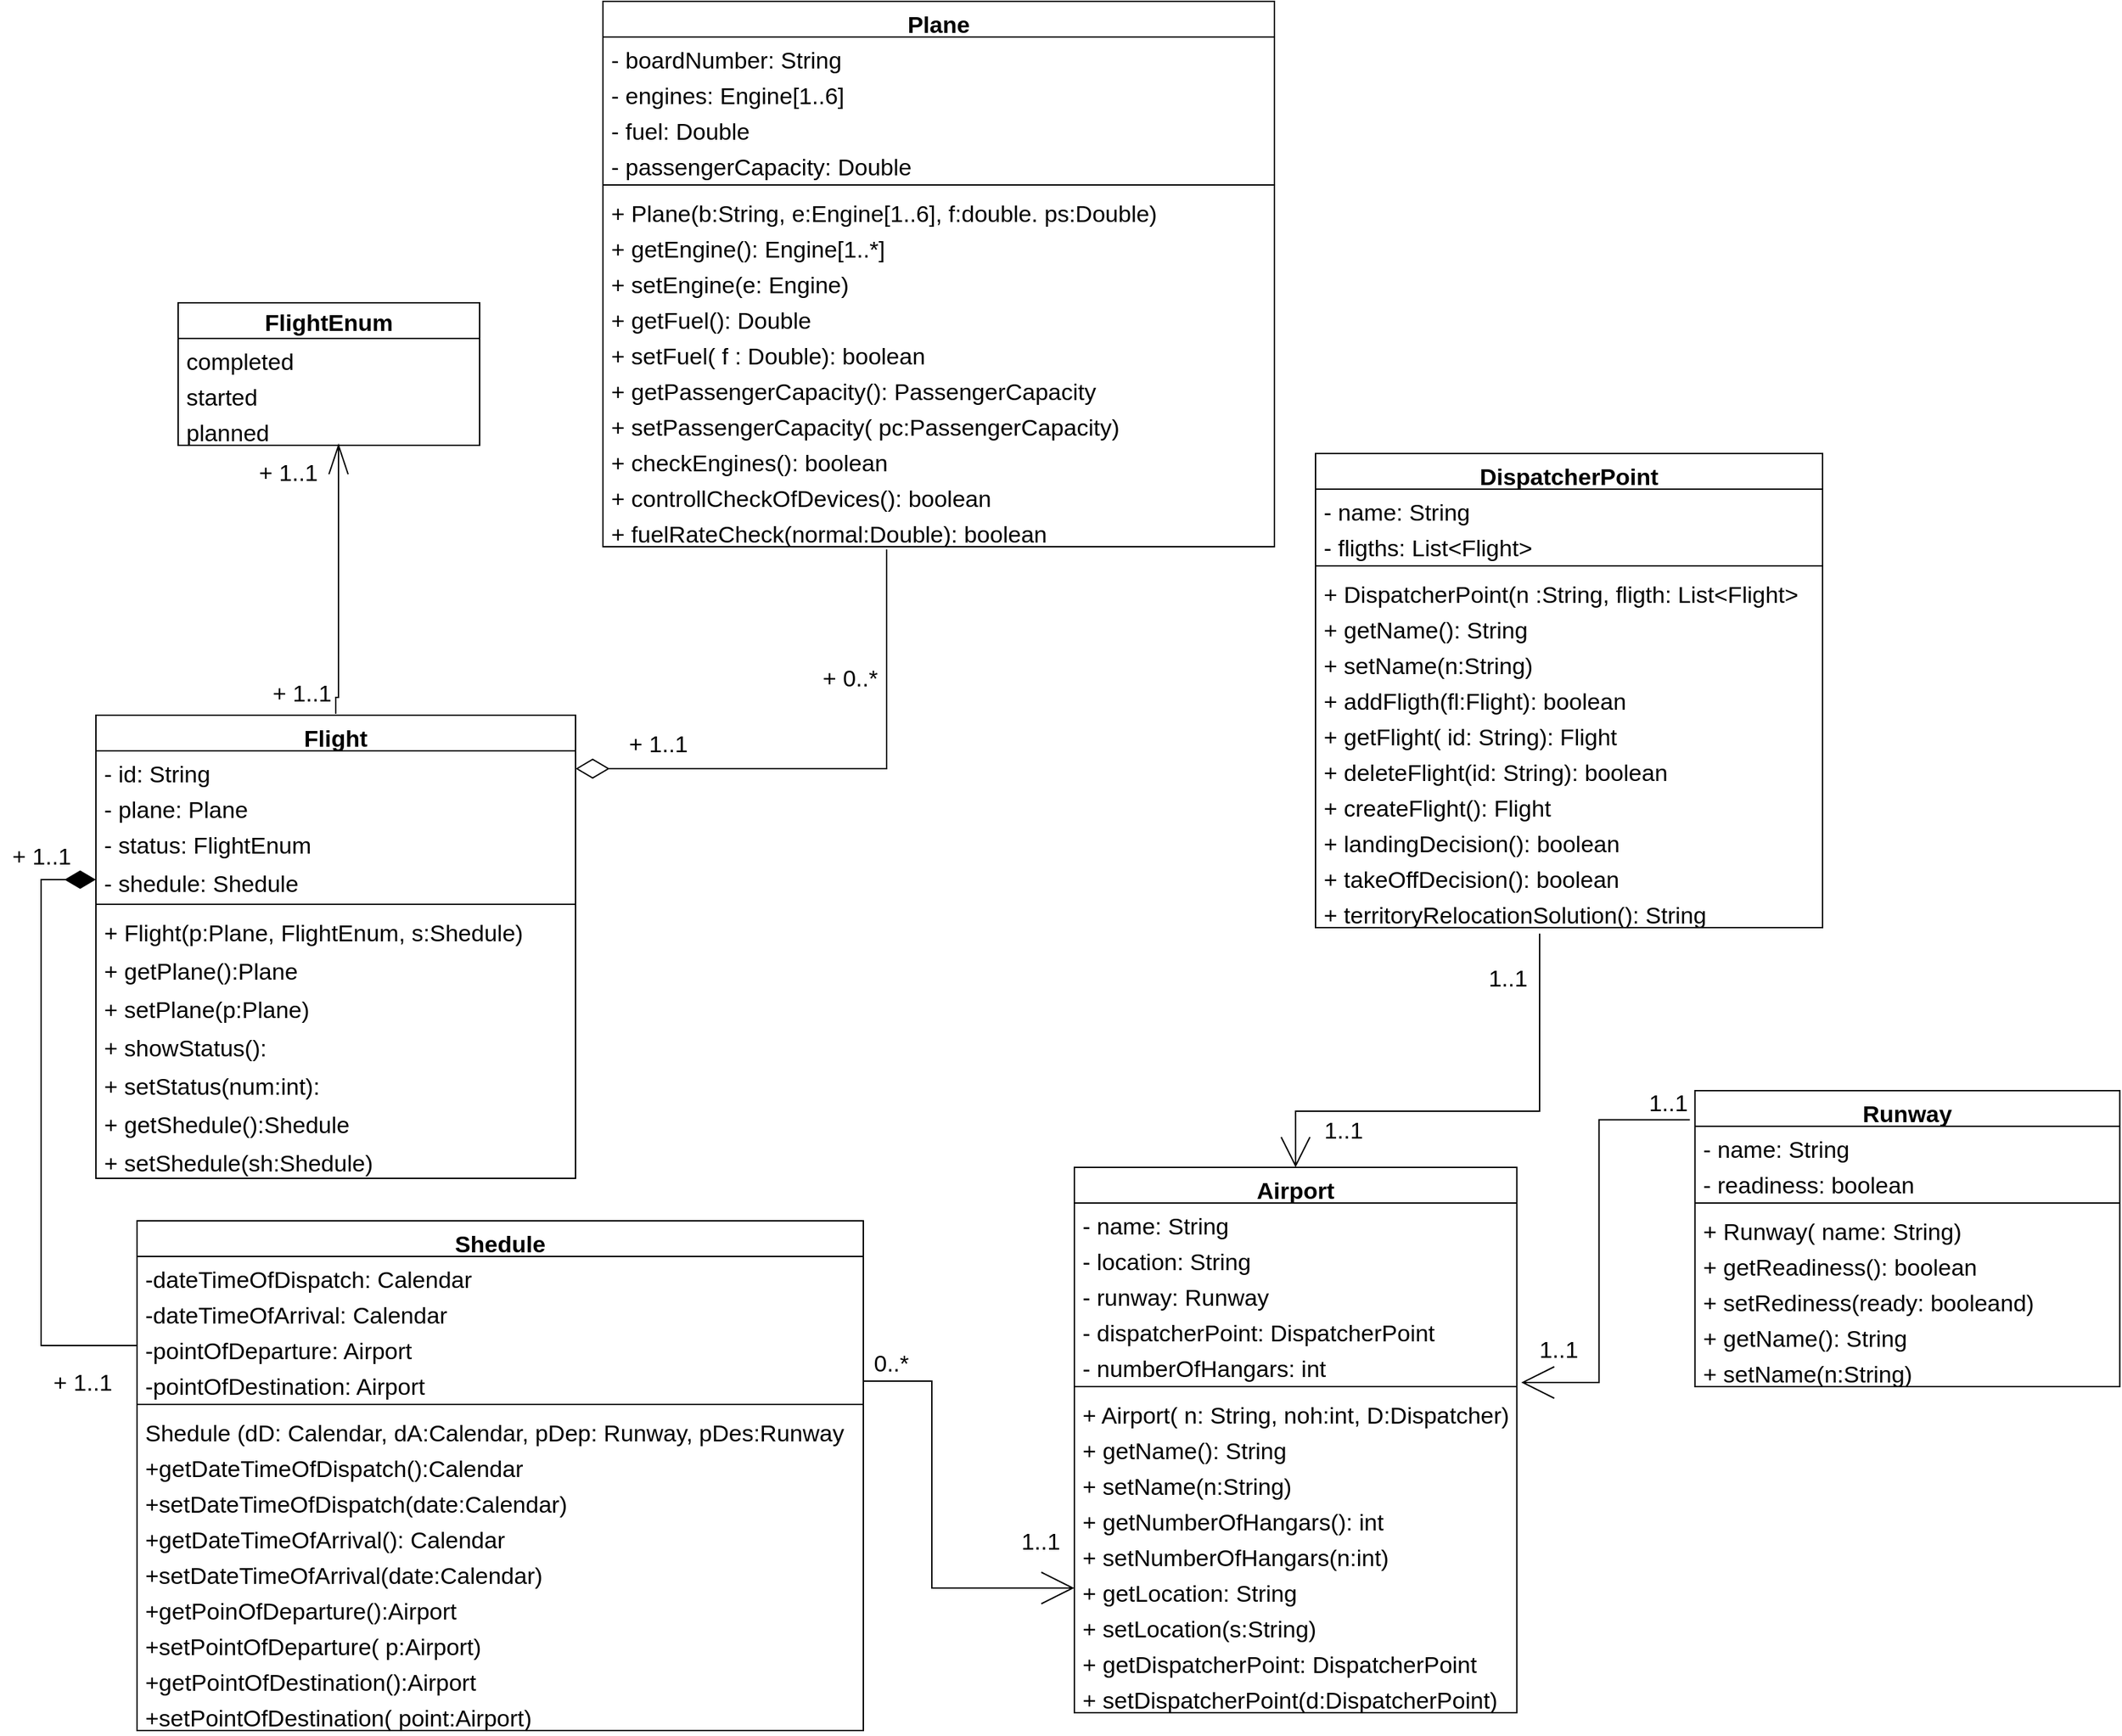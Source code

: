 <mxfile version="14.2.6" type="google"><diagram id="C5RBs43oDa-KdzZeNtuy" name="Page-1"><mxGraphModel dx="2858" dy="2289" grid="1" gridSize="10" guides="1" tooltips="1" connect="1" arrows="1" fold="1" page="1" pageScale="1" pageWidth="827" pageHeight="1169" math="0" shadow="0"><root><mxCell id="WIyWlLk6GJQsqaUBKTNV-0"/><mxCell id="WIyWlLk6GJQsqaUBKTNV-1" parent="WIyWlLk6GJQsqaUBKTNV-0"/><mxCell id="v9axQQPnRbqLMz_TGE47-17" value="Plane" style="swimlane;fontStyle=1;align=center;verticalAlign=top;childLayout=stackLayout;horizontal=1;startSize=26;horizontalStack=0;resizeParent=1;resizeParentMax=0;resizeLast=0;collapsible=1;marginBottom=0;fontSize=17;" parent="WIyWlLk6GJQsqaUBKTNV-1" vertex="1"><mxGeometry x="-280" y="-130" width="490" height="398" as="geometry"/></mxCell><mxCell id="v9axQQPnRbqLMz_TGE47-18" value="- boardNumber: String" style="text;strokeColor=none;fillColor=none;align=left;verticalAlign=top;spacingLeft=4;spacingRight=4;overflow=hidden;rotatable=0;points=[[0,0.5],[1,0.5]];portConstraint=eastwest;fontSize=17;" parent="v9axQQPnRbqLMz_TGE47-17" vertex="1"><mxGeometry y="26" width="490" height="26" as="geometry"/></mxCell><mxCell id="v9axQQPnRbqLMz_TGE47-43" value="- engines: Engine[1..6]" style="text;strokeColor=none;fillColor=none;align=left;verticalAlign=top;spacingLeft=4;spacingRight=4;overflow=hidden;rotatable=0;points=[[0,0.5],[1,0.5]];portConstraint=eastwest;fontSize=17;" parent="v9axQQPnRbqLMz_TGE47-17" vertex="1"><mxGeometry y="52" width="490" height="26" as="geometry"/></mxCell><mxCell id="v9axQQPnRbqLMz_TGE47-46" value="- fuel: Double" style="text;strokeColor=none;fillColor=none;align=left;verticalAlign=top;spacingLeft=4;spacingRight=4;overflow=hidden;rotatable=0;points=[[0,0.5],[1,0.5]];portConstraint=eastwest;fontSize=17;" parent="v9axQQPnRbqLMz_TGE47-17" vertex="1"><mxGeometry y="78" width="490" height="26" as="geometry"/></mxCell><mxCell id="v9axQQPnRbqLMz_TGE47-51" value="- passengerCapacity: Double" style="text;strokeColor=none;fillColor=none;align=left;verticalAlign=top;spacingLeft=4;spacingRight=4;overflow=hidden;rotatable=0;points=[[0,0.5],[1,0.5]];portConstraint=eastwest;fontSize=17;" parent="v9axQQPnRbqLMz_TGE47-17" vertex="1"><mxGeometry y="104" width="490" height="26" as="geometry"/></mxCell><mxCell id="v9axQQPnRbqLMz_TGE47-19" value="" style="line;strokeWidth=1;fillColor=none;align=left;verticalAlign=middle;spacingTop=-1;spacingLeft=3;spacingRight=3;rotatable=0;labelPosition=right;points=[];portConstraint=eastwest;fontSize=17;" parent="v9axQQPnRbqLMz_TGE47-17" vertex="1"><mxGeometry y="130" width="490" height="8" as="geometry"/></mxCell><mxCell id="v9axQQPnRbqLMz_TGE47-173" value="+ Plane(b:String, e:Engine[1..6], f:double. ps:Double)" style="text;strokeColor=none;fillColor=none;align=left;verticalAlign=top;spacingLeft=4;spacingRight=4;overflow=hidden;rotatable=0;points=[[0,0.5],[1,0.5]];portConstraint=eastwest;fontSize=17;" parent="v9axQQPnRbqLMz_TGE47-17" vertex="1"><mxGeometry y="138" width="490" height="26" as="geometry"/></mxCell><mxCell id="v9axQQPnRbqLMz_TGE47-44" value="+ getEngine(): Engine[1..*]" style="text;strokeColor=none;fillColor=none;align=left;verticalAlign=top;spacingLeft=4;spacingRight=4;overflow=hidden;rotatable=0;points=[[0,0.5],[1,0.5]];portConstraint=eastwest;fontSize=17;" parent="v9axQQPnRbqLMz_TGE47-17" vertex="1"><mxGeometry y="164" width="490" height="26" as="geometry"/></mxCell><mxCell id="v9axQQPnRbqLMz_TGE47-45" value="+ setEngine(e: Engine)" style="text;strokeColor=none;fillColor=none;align=left;verticalAlign=top;spacingLeft=4;spacingRight=4;overflow=hidden;rotatable=0;points=[[0,0.5],[1,0.5]];portConstraint=eastwest;fontSize=17;" parent="v9axQQPnRbqLMz_TGE47-17" vertex="1"><mxGeometry y="190" width="490" height="26" as="geometry"/></mxCell><mxCell id="v9axQQPnRbqLMz_TGE47-47" value="+ getFuel(): Double" style="text;strokeColor=none;fillColor=none;align=left;verticalAlign=top;spacingLeft=4;spacingRight=4;overflow=hidden;rotatable=0;points=[[0,0.5],[1,0.5]];portConstraint=eastwest;fontSize=17;" parent="v9axQQPnRbqLMz_TGE47-17" vertex="1"><mxGeometry y="216" width="490" height="26" as="geometry"/></mxCell><mxCell id="v9axQQPnRbqLMz_TGE47-48" value="+ setFuel( f : Double): boolean" style="text;strokeColor=none;fillColor=none;align=left;verticalAlign=top;spacingLeft=4;spacingRight=4;overflow=hidden;rotatable=0;points=[[0,0.5],[1,0.5]];portConstraint=eastwest;fontSize=17;" parent="v9axQQPnRbqLMz_TGE47-17" vertex="1"><mxGeometry y="242" width="490" height="26" as="geometry"/></mxCell><mxCell id="v9axQQPnRbqLMz_TGE47-52" value="+ getPassengerCapacity(): PassengerCapacity" style="text;strokeColor=none;fillColor=none;align=left;verticalAlign=top;spacingLeft=4;spacingRight=4;overflow=hidden;rotatable=0;points=[[0,0.5],[1,0.5]];portConstraint=eastwest;fontSize=17;" parent="v9axQQPnRbqLMz_TGE47-17" vertex="1"><mxGeometry y="268" width="490" height="26" as="geometry"/></mxCell><mxCell id="v9axQQPnRbqLMz_TGE47-53" value="+ setPassengerCapacity( pc:PassengerCapacity)" style="text;strokeColor=none;fillColor=none;align=left;verticalAlign=top;spacingLeft=4;spacingRight=4;overflow=hidden;rotatable=0;points=[[0,0.5],[1,0.5]];portConstraint=eastwest;fontSize=17;" parent="v9axQQPnRbqLMz_TGE47-17" vertex="1"><mxGeometry y="294" width="490" height="26" as="geometry"/></mxCell><mxCell id="M-pyAE9kUoQPaT6HUUPE-16" value="+ checkEngines(): boolean" style="text;strokeColor=none;fillColor=none;align=left;verticalAlign=top;spacingLeft=4;spacingRight=4;overflow=hidden;rotatable=0;points=[[0,0.5],[1,0.5]];portConstraint=eastwest;fontSize=17;" vertex="1" parent="v9axQQPnRbqLMz_TGE47-17"><mxGeometry y="320" width="490" height="26" as="geometry"/></mxCell><mxCell id="M-pyAE9kUoQPaT6HUUPE-17" value="+ controllCheckOfDevices(): boolean" style="text;strokeColor=none;fillColor=none;align=left;verticalAlign=top;spacingLeft=4;spacingRight=4;overflow=hidden;rotatable=0;points=[[0,0.5],[1,0.5]];portConstraint=eastwest;fontSize=17;" vertex="1" parent="v9axQQPnRbqLMz_TGE47-17"><mxGeometry y="346" width="490" height="26" as="geometry"/></mxCell><mxCell id="M-pyAE9kUoQPaT6HUUPE-18" value="+ fuelRateCheck(normal:Double): boolean" style="text;strokeColor=none;fillColor=none;align=left;verticalAlign=top;spacingLeft=4;spacingRight=4;overflow=hidden;rotatable=0;points=[[0,0.5],[1,0.5]];portConstraint=eastwest;fontSize=17;" vertex="1" parent="v9axQQPnRbqLMz_TGE47-17"><mxGeometry y="372" width="490" height="26" as="geometry"/></mxCell><mxCell id="v9axQQPnRbqLMz_TGE47-24" value="Flight" style="swimlane;fontStyle=1;align=center;verticalAlign=top;childLayout=stackLayout;horizontal=1;startSize=26;horizontalStack=0;resizeParent=1;resizeParentMax=0;resizeLast=0;collapsible=1;marginBottom=0;fontSize=17;" parent="WIyWlLk6GJQsqaUBKTNV-1" vertex="1"><mxGeometry x="-650" y="391" width="350" height="338" as="geometry"/></mxCell><mxCell id="v9axQQPnRbqLMz_TGE47-50" value="- id: String" style="text;strokeColor=none;fillColor=none;align=left;verticalAlign=top;spacingLeft=4;spacingRight=4;overflow=hidden;rotatable=0;points=[[0,0.5],[1,0.5]];portConstraint=eastwest;fontSize=17;" parent="v9axQQPnRbqLMz_TGE47-24" vertex="1"><mxGeometry y="26" width="350" height="26" as="geometry"/></mxCell><mxCell id="M-pyAE9kUoQPaT6HUUPE-57" value="- plane: Plane" style="text;strokeColor=none;fillColor=none;align=left;verticalAlign=top;spacingLeft=4;spacingRight=4;overflow=hidden;rotatable=0;points=[[0,0.5],[1,0.5]];portConstraint=eastwest;fontSize=17;" vertex="1" parent="v9axQQPnRbqLMz_TGE47-24"><mxGeometry y="52" width="350" height="26" as="geometry"/></mxCell><mxCell id="v9axQQPnRbqLMz_TGE47-60" value="- status: FlightEnum" style="text;strokeColor=none;fillColor=none;align=left;verticalAlign=top;spacingLeft=4;spacingRight=4;overflow=hidden;rotatable=0;points=[[0,0.5],[1,0.5]];portConstraint=eastwest;fontSize=17;" parent="v9axQQPnRbqLMz_TGE47-24" vertex="1"><mxGeometry y="78" width="350" height="28" as="geometry"/></mxCell><mxCell id="v9axQQPnRbqLMz_TGE47-72" value="- shedule: Shedule" style="text;strokeColor=none;fillColor=none;align=left;verticalAlign=top;spacingLeft=4;spacingRight=4;overflow=hidden;rotatable=0;points=[[0,0.5],[1,0.5]];portConstraint=eastwest;fontSize=17;" parent="v9axQQPnRbqLMz_TGE47-24" vertex="1"><mxGeometry y="106" width="350" height="28" as="geometry"/></mxCell><mxCell id="v9axQQPnRbqLMz_TGE47-29" value="" style="line;strokeWidth=1;fillColor=none;align=left;verticalAlign=middle;spacingTop=-1;spacingLeft=3;spacingRight=3;rotatable=0;labelPosition=right;points=[];portConstraint=eastwest;fontSize=17;" parent="v9axQQPnRbqLMz_TGE47-24" vertex="1"><mxGeometry y="134" width="350" height="8" as="geometry"/></mxCell><mxCell id="v9axQQPnRbqLMz_TGE47-206" value="+ Flight(p:Plane, FlightEnum, s:Shedule)" style="text;strokeColor=none;fillColor=none;align=left;verticalAlign=top;spacingLeft=4;spacingRight=4;overflow=hidden;rotatable=0;points=[[0,0.5],[1,0.5]];portConstraint=eastwest;fontSize=17;" parent="v9axQQPnRbqLMz_TGE47-24" vertex="1"><mxGeometry y="142" width="350" height="28" as="geometry"/></mxCell><mxCell id="v9axQQPnRbqLMz_TGE47-207" value="+ getPlane():Plane" style="text;strokeColor=none;fillColor=none;align=left;verticalAlign=top;spacingLeft=4;spacingRight=4;overflow=hidden;rotatable=0;points=[[0,0.5],[1,0.5]];portConstraint=eastwest;fontSize=17;" parent="v9axQQPnRbqLMz_TGE47-24" vertex="1"><mxGeometry y="170" width="350" height="28" as="geometry"/></mxCell><mxCell id="v9axQQPnRbqLMz_TGE47-208" value="+ setPlane(p:Plane)" style="text;strokeColor=none;fillColor=none;align=left;verticalAlign=top;spacingLeft=4;spacingRight=4;overflow=hidden;rotatable=0;points=[[0,0.5],[1,0.5]];portConstraint=eastwest;fontSize=17;" parent="v9axQQPnRbqLMz_TGE47-24" vertex="1"><mxGeometry y="198" width="350" height="28" as="geometry"/></mxCell><mxCell id="v9axQQPnRbqLMz_TGE47-209" value="+ showStatus(): " style="text;strokeColor=none;fillColor=none;align=left;verticalAlign=top;spacingLeft=4;spacingRight=4;overflow=hidden;rotatable=0;points=[[0,0.5],[1,0.5]];portConstraint=eastwest;fontSize=17;" parent="v9axQQPnRbqLMz_TGE47-24" vertex="1"><mxGeometry y="226" width="350" height="28" as="geometry"/></mxCell><mxCell id="v9axQQPnRbqLMz_TGE47-210" value="+ setStatus(num:int): " style="text;strokeColor=none;fillColor=none;align=left;verticalAlign=top;spacingLeft=4;spacingRight=4;overflow=hidden;rotatable=0;points=[[0,0.5],[1,0.5]];portConstraint=eastwest;fontSize=17;" parent="v9axQQPnRbqLMz_TGE47-24" vertex="1"><mxGeometry y="254" width="350" height="28" as="geometry"/></mxCell><mxCell id="v9axQQPnRbqLMz_TGE47-211" value="+ getShedule():Shedule" style="text;strokeColor=none;fillColor=none;align=left;verticalAlign=top;spacingLeft=4;spacingRight=4;overflow=hidden;rotatable=0;points=[[0,0.5],[1,0.5]];portConstraint=eastwest;fontSize=17;" parent="v9axQQPnRbqLMz_TGE47-24" vertex="1"><mxGeometry y="282" width="350" height="28" as="geometry"/></mxCell><mxCell id="v9axQQPnRbqLMz_TGE47-212" value="+ setShedule(sh:Shedule)" style="text;strokeColor=none;fillColor=none;align=left;verticalAlign=top;spacingLeft=4;spacingRight=4;overflow=hidden;rotatable=0;points=[[0,0.5],[1,0.5]];portConstraint=eastwest;fontSize=17;" parent="v9axQQPnRbqLMz_TGE47-24" vertex="1"><mxGeometry y="310" width="350" height="28" as="geometry"/></mxCell><mxCell id="v9axQQPnRbqLMz_TGE47-35" value="Airport" style="swimlane;fontStyle=1;align=center;verticalAlign=top;childLayout=stackLayout;horizontal=1;startSize=26;horizontalStack=0;resizeParent=1;resizeParentMax=0;resizeLast=0;collapsible=1;marginBottom=0;fontSize=17;" parent="WIyWlLk6GJQsqaUBKTNV-1" vertex="1"><mxGeometry x="64" y="721" width="322.87" height="398" as="geometry"/></mxCell><mxCell id="v9axQQPnRbqLMz_TGE47-41" value="- name: String" style="text;strokeColor=none;fillColor=none;align=left;verticalAlign=top;spacingLeft=4;spacingRight=4;overflow=hidden;rotatable=0;points=[[0,0.5],[1,0.5]];portConstraint=eastwest;fontSize=17;" parent="v9axQQPnRbqLMz_TGE47-35" vertex="1"><mxGeometry y="26" width="322.87" height="26" as="geometry"/></mxCell><mxCell id="v9axQQPnRbqLMz_TGE47-213" value="- location: String" style="text;strokeColor=none;fillColor=none;align=left;verticalAlign=top;spacingLeft=4;spacingRight=4;overflow=hidden;rotatable=0;points=[[0,0.5],[1,0.5]];portConstraint=eastwest;fontSize=17;" parent="v9axQQPnRbqLMz_TGE47-35" vertex="1"><mxGeometry y="52" width="322.87" height="26" as="geometry"/></mxCell><mxCell id="M-pyAE9kUoQPaT6HUUPE-2" value="- runway: Runway" style="text;strokeColor=none;fillColor=none;align=left;verticalAlign=top;spacingLeft=4;spacingRight=4;overflow=hidden;rotatable=0;points=[[0,0.5],[1,0.5]];portConstraint=eastwest;fontSize=17;" vertex="1" parent="v9axQQPnRbqLMz_TGE47-35"><mxGeometry y="78" width="322.87" height="26" as="geometry"/></mxCell><mxCell id="M-pyAE9kUoQPaT6HUUPE-33" value="- dispatcherPoint: DispatcherPoint" style="text;strokeColor=none;fillColor=none;align=left;verticalAlign=top;spacingLeft=4;spacingRight=4;overflow=hidden;rotatable=0;points=[[0,0.5],[1,0.5]];portConstraint=eastwest;fontSize=17;" vertex="1" parent="v9axQQPnRbqLMz_TGE47-35"><mxGeometry y="104" width="322.87" height="26" as="geometry"/></mxCell><mxCell id="v9axQQPnRbqLMz_TGE47-139" value="- numberOfHangars: int" style="text;strokeColor=none;fillColor=none;align=left;verticalAlign=top;spacingLeft=4;spacingRight=4;overflow=hidden;rotatable=0;points=[[0,0.5],[1,0.5]];portConstraint=eastwest;fontSize=17;" parent="v9axQQPnRbqLMz_TGE47-35" vertex="1"><mxGeometry y="130" width="322.87" height="26" as="geometry"/></mxCell><mxCell id="v9axQQPnRbqLMz_TGE47-37" value="" style="line;strokeWidth=1;fillColor=none;align=left;verticalAlign=middle;spacingTop=-1;spacingLeft=3;spacingRight=3;rotatable=0;labelPosition=right;points=[];portConstraint=eastwest;fontSize=17;" parent="v9axQQPnRbqLMz_TGE47-35" vertex="1"><mxGeometry y="156" width="322.87" height="8" as="geometry"/></mxCell><mxCell id="v9axQQPnRbqLMz_TGE47-174" value="+ Airport( n: String, noh:int, D:Dispatcher)" style="text;strokeColor=none;fillColor=none;align=left;verticalAlign=top;spacingLeft=4;spacingRight=4;overflow=hidden;rotatable=0;points=[[0,0.5],[1,0.5]];portConstraint=eastwest;fontSize=17;" parent="v9axQQPnRbqLMz_TGE47-35" vertex="1"><mxGeometry y="164" width="322.87" height="26" as="geometry"/></mxCell><mxCell id="v9axQQPnRbqLMz_TGE47-165" value="+ getName(): String" style="text;strokeColor=none;fillColor=none;align=left;verticalAlign=top;spacingLeft=4;spacingRight=4;overflow=hidden;rotatable=0;points=[[0,0.5],[1,0.5]];portConstraint=eastwest;fontSize=17;" parent="v9axQQPnRbqLMz_TGE47-35" vertex="1"><mxGeometry y="190" width="322.87" height="26" as="geometry"/></mxCell><mxCell id="v9axQQPnRbqLMz_TGE47-166" value="+ setName(n:String)" style="text;strokeColor=none;fillColor=none;align=left;verticalAlign=top;spacingLeft=4;spacingRight=4;overflow=hidden;rotatable=0;points=[[0,0.5],[1,0.5]];portConstraint=eastwest;fontSize=17;" parent="v9axQQPnRbqLMz_TGE47-35" vertex="1"><mxGeometry y="216" width="322.87" height="26" as="geometry"/></mxCell><mxCell id="v9axQQPnRbqLMz_TGE47-167" value="+ getNumberOfHangars(): int" style="text;strokeColor=none;fillColor=none;align=left;verticalAlign=top;spacingLeft=4;spacingRight=4;overflow=hidden;rotatable=0;points=[[0,0.5],[1,0.5]];portConstraint=eastwest;fontSize=17;" parent="v9axQQPnRbqLMz_TGE47-35" vertex="1"><mxGeometry y="242" width="322.87" height="26" as="geometry"/></mxCell><mxCell id="v9axQQPnRbqLMz_TGE47-168" value="+ setNumberOfHangars(n:int)" style="text;strokeColor=none;fillColor=none;align=left;verticalAlign=top;spacingLeft=4;spacingRight=4;overflow=hidden;rotatable=0;points=[[0,0.5],[1,0.5]];portConstraint=eastwest;fontSize=17;" parent="v9axQQPnRbqLMz_TGE47-35" vertex="1"><mxGeometry y="268" width="322.87" height="26" as="geometry"/></mxCell><mxCell id="M-pyAE9kUoQPaT6HUUPE-0" value="+ getLocation: String" style="text;strokeColor=none;fillColor=none;align=left;verticalAlign=top;spacingLeft=4;spacingRight=4;overflow=hidden;rotatable=0;points=[[0,0.5],[1,0.5]];portConstraint=eastwest;fontSize=17;" vertex="1" parent="v9axQQPnRbqLMz_TGE47-35"><mxGeometry y="294" width="322.87" height="26" as="geometry"/></mxCell><mxCell id="M-pyAE9kUoQPaT6HUUPE-1" value="+ setLocation(s:String)&#10; " style="text;strokeColor=none;fillColor=none;align=left;verticalAlign=top;spacingLeft=4;spacingRight=4;overflow=hidden;rotatable=0;points=[[0,0.5],[1,0.5]];portConstraint=eastwest;fontSize=17;" vertex="1" parent="v9axQQPnRbqLMz_TGE47-35"><mxGeometry y="320" width="322.87" height="26" as="geometry"/></mxCell><mxCell id="M-pyAE9kUoQPaT6HUUPE-36" value="+ getDispatcherPoint: DispatcherPoint" style="text;strokeColor=none;fillColor=none;align=left;verticalAlign=top;spacingLeft=4;spacingRight=4;overflow=hidden;rotatable=0;points=[[0,0.5],[1,0.5]];portConstraint=eastwest;fontSize=17;" vertex="1" parent="v9axQQPnRbqLMz_TGE47-35"><mxGeometry y="346" width="322.87" height="26" as="geometry"/></mxCell><mxCell id="M-pyAE9kUoQPaT6HUUPE-52" value="+ setDispatcherPoint(d:DispatcherPoint)&#10; " style="text;strokeColor=none;fillColor=none;align=left;verticalAlign=top;spacingLeft=4;spacingRight=4;overflow=hidden;rotatable=0;points=[[0,0.5],[1,0.5]];portConstraint=eastwest;fontSize=17;" vertex="1" parent="v9axQQPnRbqLMz_TGE47-35"><mxGeometry y="372" width="322.87" height="26" as="geometry"/></mxCell><mxCell id="v9axQQPnRbqLMz_TGE47-62" value="FlightEnum" style="swimlane;fontStyle=1;childLayout=stackLayout;horizontal=1;startSize=26;fillColor=none;horizontalStack=0;resizeParent=1;resizeParentMax=0;resizeLast=0;collapsible=1;marginBottom=0;fontSize=17;" parent="WIyWlLk6GJQsqaUBKTNV-1" vertex="1"><mxGeometry x="-590" y="90" width="220" height="104" as="geometry"/></mxCell><mxCell id="v9axQQPnRbqLMz_TGE47-63" value="completed" style="text;strokeColor=none;fillColor=none;align=left;verticalAlign=top;spacingLeft=4;spacingRight=4;overflow=hidden;rotatable=0;points=[[0,0.5],[1,0.5]];portConstraint=eastwest;fontSize=17;" parent="v9axQQPnRbqLMz_TGE47-62" vertex="1"><mxGeometry y="26" width="220" height="26" as="geometry"/></mxCell><mxCell id="v9axQQPnRbqLMz_TGE47-64" value="started" style="text;strokeColor=none;fillColor=none;align=left;verticalAlign=top;spacingLeft=4;spacingRight=4;overflow=hidden;rotatable=0;points=[[0,0.5],[1,0.5]];portConstraint=eastwest;fontSize=17;" parent="v9axQQPnRbqLMz_TGE47-62" vertex="1"><mxGeometry y="52" width="220" height="26" as="geometry"/></mxCell><mxCell id="v9axQQPnRbqLMz_TGE47-65" value="planned" style="text;strokeColor=none;fillColor=none;align=left;verticalAlign=top;spacingLeft=4;spacingRight=4;overflow=hidden;rotatable=0;points=[[0,0.5],[1,0.5]];portConstraint=eastwest;fontSize=17;" parent="v9axQQPnRbqLMz_TGE47-62" vertex="1"><mxGeometry y="78" width="220" height="26" as="geometry"/></mxCell><mxCell id="v9axQQPnRbqLMz_TGE47-66" style="edgeStyle=orthogonalEdgeStyle;rounded=0;orthogonalLoop=1;jettySize=auto;html=1;endArrow=openThin;endFill=0;strokeWidth=1;endSize=20;fontSize=17;entryX=0.532;entryY=0.962;entryDx=0;entryDy=0;entryPerimeter=0;" parent="WIyWlLk6GJQsqaUBKTNV-1" target="v9axQQPnRbqLMz_TGE47-65" edge="1"><mxGeometry relative="1" as="geometry"><mxPoint x="-475" y="390" as="sourcePoint"/><mxPoint x="-492" y="198" as="targetPoint"/><Array as="points"><mxPoint x="-475" y="378"/><mxPoint x="-473" y="378"/></Array></mxGeometry></mxCell><mxCell id="v9axQQPnRbqLMz_TGE47-67" value="+ 1..1" style="text;html=1;align=center;verticalAlign=middle;resizable=0;points=[];autosize=1;fontSize=17;" parent="WIyWlLk6GJQsqaUBKTNV-1" vertex="1"><mxGeometry x="-530" y="361" width="60" height="30" as="geometry"/></mxCell><mxCell id="v9axQQPnRbqLMz_TGE47-69" value="+ 1..1" style="text;html=1;align=center;verticalAlign=middle;resizable=0;points=[];autosize=1;fontSize=17;" parent="WIyWlLk6GJQsqaUBKTNV-1" vertex="1"><mxGeometry x="-540" y="200" width="60" height="30" as="geometry"/></mxCell><mxCell id="v9axQQPnRbqLMz_TGE47-73" value="Shedule" style="swimlane;fontStyle=1;align=center;verticalAlign=top;childLayout=stackLayout;horizontal=1;startSize=26;horizontalStack=0;resizeParent=1;resizeParentMax=0;resizeLast=0;collapsible=1;marginBottom=0;fontSize=17;" parent="WIyWlLk6GJQsqaUBKTNV-1" vertex="1"><mxGeometry x="-620" y="760" width="530" height="372" as="geometry"/></mxCell><mxCell id="v9axQQPnRbqLMz_TGE47-74" value="-dateTimeOfDispatch: Calendar" style="text;strokeColor=none;fillColor=none;align=left;verticalAlign=top;spacingLeft=4;spacingRight=4;overflow=hidden;rotatable=0;points=[[0,0.5],[1,0.5]];portConstraint=eastwest;fontSize=17;" parent="v9axQQPnRbqLMz_TGE47-73" vertex="1"><mxGeometry y="26" width="530" height="26" as="geometry"/></mxCell><mxCell id="v9axQQPnRbqLMz_TGE47-77" value="-dateTimeOfArrival: Calendar" style="text;strokeColor=none;fillColor=none;align=left;verticalAlign=top;spacingLeft=4;spacingRight=4;overflow=hidden;rotatable=0;points=[[0,0.5],[1,0.5]];portConstraint=eastwest;fontSize=17;" parent="v9axQQPnRbqLMz_TGE47-73" vertex="1"><mxGeometry y="52" width="530" height="26" as="geometry"/></mxCell><mxCell id="v9axQQPnRbqLMz_TGE47-79" value="-pointOfDeparture: Airport" style="text;strokeColor=none;fillColor=none;align=left;verticalAlign=top;spacingLeft=4;spacingRight=4;overflow=hidden;rotatable=0;points=[[0,0.5],[1,0.5]];portConstraint=eastwest;fontSize=17;" parent="v9axQQPnRbqLMz_TGE47-73" vertex="1"><mxGeometry y="78" width="530" height="26" as="geometry"/></mxCell><mxCell id="v9axQQPnRbqLMz_TGE47-78" value="-pointOfDestination: Airport" style="text;strokeColor=none;fillColor=none;align=left;verticalAlign=top;spacingLeft=4;spacingRight=4;overflow=hidden;rotatable=0;points=[[0,0.5],[1,0.5]];portConstraint=eastwest;fontSize=17;" parent="v9axQQPnRbqLMz_TGE47-73" vertex="1"><mxGeometry y="104" width="530" height="26" as="geometry"/></mxCell><mxCell id="v9axQQPnRbqLMz_TGE47-75" value="" style="line;strokeWidth=1;fillColor=none;align=left;verticalAlign=middle;spacingTop=-1;spacingLeft=3;spacingRight=3;rotatable=0;labelPosition=right;points=[];portConstraint=eastwest;fontSize=17;" parent="v9axQQPnRbqLMz_TGE47-73" vertex="1"><mxGeometry y="130" width="530" height="8" as="geometry"/></mxCell><mxCell id="v9axQQPnRbqLMz_TGE47-76" value="Shedule (dD: Calendar, dA:Calendar, pDep: Runway, pDes:Runway" style="text;strokeColor=none;fillColor=none;align=left;verticalAlign=top;spacingLeft=4;spacingRight=4;overflow=hidden;rotatable=0;points=[[0,0.5],[1,0.5]];portConstraint=eastwest;fontSize=17;" parent="v9axQQPnRbqLMz_TGE47-73" vertex="1"><mxGeometry y="138" width="530" height="26" as="geometry"/></mxCell><mxCell id="v9axQQPnRbqLMz_TGE47-195" value="+getDateTimeOfDispatch():Calendar" style="text;strokeColor=none;fillColor=none;align=left;verticalAlign=top;spacingLeft=4;spacingRight=4;overflow=hidden;rotatable=0;points=[[0,0.5],[1,0.5]];portConstraint=eastwest;fontSize=17;" parent="v9axQQPnRbqLMz_TGE47-73" vertex="1"><mxGeometry y="164" width="530" height="26" as="geometry"/></mxCell><mxCell id="v9axQQPnRbqLMz_TGE47-176" value="+setDateTimeOfDispatch(date:Calendar)" style="text;strokeColor=none;fillColor=none;align=left;verticalAlign=top;spacingLeft=4;spacingRight=4;overflow=hidden;rotatable=0;points=[[0,0.5],[1,0.5]];portConstraint=eastwest;fontSize=17;" parent="v9axQQPnRbqLMz_TGE47-73" vertex="1"><mxGeometry y="190" width="530" height="26" as="geometry"/></mxCell><mxCell id="v9axQQPnRbqLMz_TGE47-194" value="+getDateTimeOfArrival(): Calendar" style="text;strokeColor=none;fillColor=none;align=left;verticalAlign=top;spacingLeft=4;spacingRight=4;overflow=hidden;rotatable=0;points=[[0,0.5],[1,0.5]];portConstraint=eastwest;fontSize=17;" parent="v9axQQPnRbqLMz_TGE47-73" vertex="1"><mxGeometry y="216" width="530" height="26" as="geometry"/></mxCell><mxCell id="v9axQQPnRbqLMz_TGE47-198" value="+setDateTimeOfArrival(date:Calendar)" style="text;strokeColor=none;fillColor=none;align=left;verticalAlign=top;spacingLeft=4;spacingRight=4;overflow=hidden;rotatable=0;points=[[0,0.5],[1,0.5]];portConstraint=eastwest;fontSize=17;" parent="v9axQQPnRbqLMz_TGE47-73" vertex="1"><mxGeometry y="242" width="530" height="26" as="geometry"/></mxCell><mxCell id="v9axQQPnRbqLMz_TGE47-196" value="+getPoinOfDeparture():Airport" style="text;strokeColor=none;fillColor=none;align=left;verticalAlign=top;spacingLeft=4;spacingRight=4;overflow=hidden;rotatable=0;points=[[0,0.5],[1,0.5]];portConstraint=eastwest;fontSize=17;" parent="v9axQQPnRbqLMz_TGE47-73" vertex="1"><mxGeometry y="268" width="530" height="26" as="geometry"/></mxCell><mxCell id="v9axQQPnRbqLMz_TGE47-200" value="+setPointOfDeparture( p:Airport)" style="text;strokeColor=none;fillColor=none;align=left;verticalAlign=top;spacingLeft=4;spacingRight=4;overflow=hidden;rotatable=0;points=[[0,0.5],[1,0.5]];portConstraint=eastwest;fontSize=17;" parent="v9axQQPnRbqLMz_TGE47-73" vertex="1"><mxGeometry y="294" width="530" height="26" as="geometry"/></mxCell><mxCell id="v9axQQPnRbqLMz_TGE47-197" value="+getPointOfDestination():Airport" style="text;strokeColor=none;fillColor=none;align=left;verticalAlign=top;spacingLeft=4;spacingRight=4;overflow=hidden;rotatable=0;points=[[0,0.5],[1,0.5]];portConstraint=eastwest;fontSize=17;" parent="v9axQQPnRbqLMz_TGE47-73" vertex="1"><mxGeometry y="320" width="530" height="26" as="geometry"/></mxCell><mxCell id="v9axQQPnRbqLMz_TGE47-199" value="+setPointOfDestination( point:Airport)" style="text;strokeColor=none;fillColor=none;align=left;verticalAlign=top;spacingLeft=4;spacingRight=4;overflow=hidden;rotatable=0;points=[[0,0.5],[1,0.5]];portConstraint=eastwest;fontSize=17;" parent="v9axQQPnRbqLMz_TGE47-73" vertex="1"><mxGeometry y="346" width="530" height="26" as="geometry"/></mxCell><mxCell id="v9axQQPnRbqLMz_TGE47-80" style="edgeStyle=orthogonalEdgeStyle;rounded=0;orthogonalLoop=1;jettySize=auto;html=1;entryX=0;entryY=0.5;entryDx=0;entryDy=0;endArrow=diamondThin;endFill=1;strokeWidth=1;exitX=0;exitY=0.5;exitDx=0;exitDy=0;endSize=20;fontSize=17;" parent="WIyWlLk6GJQsqaUBKTNV-1" source="v9axQQPnRbqLMz_TGE47-79" target="v9axQQPnRbqLMz_TGE47-72" edge="1"><mxGeometry relative="1" as="geometry"><mxPoint x="-630" y="550" as="sourcePoint"/><Array as="points"><mxPoint x="-690" y="851"/><mxPoint x="-690" y="511"/></Array></mxGeometry></mxCell><mxCell id="v9axQQPnRbqLMz_TGE47-81" value="+ 1..1" style="text;html=1;align=center;verticalAlign=middle;resizable=0;points=[];autosize=1;fontSize=17;" parent="WIyWlLk6GJQsqaUBKTNV-1" vertex="1"><mxGeometry x="-720" y="480" width="60" height="30" as="geometry"/></mxCell><mxCell id="v9axQQPnRbqLMz_TGE47-82" value="+ 1..1" style="text;html=1;align=center;verticalAlign=middle;resizable=0;points=[];autosize=1;fontSize=17;" parent="WIyWlLk6GJQsqaUBKTNV-1" vertex="1"><mxGeometry x="-690" y="864" width="60" height="30" as="geometry"/></mxCell><mxCell id="v9axQQPnRbqLMz_TGE47-85" style="edgeStyle=orthogonalEdgeStyle;rounded=0;orthogonalLoop=1;jettySize=auto;html=1;entryX=1;entryY=0.5;entryDx=0;entryDy=0;endArrow=diamondThin;endFill=0;strokeWidth=1;endSize=22;fontSize=17;" parent="WIyWlLk6GJQsqaUBKTNV-1" target="v9axQQPnRbqLMz_TGE47-50" edge="1"><mxGeometry relative="1" as="geometry"><mxPoint x="-73" y="270" as="sourcePoint"/><Array as="points"><mxPoint x="-73" y="430"/></Array></mxGeometry></mxCell><mxCell id="v9axQQPnRbqLMz_TGE47-86" value="+ 0..*" style="text;html=1;align=center;verticalAlign=middle;resizable=0;points=[];autosize=1;fontSize=17;" parent="WIyWlLk6GJQsqaUBKTNV-1" vertex="1"><mxGeometry x="-130" y="350" width="60" height="30" as="geometry"/></mxCell><mxCell id="v9axQQPnRbqLMz_TGE47-87" value="+ 1..1" style="text;html=1;align=center;verticalAlign=middle;resizable=0;points=[];autosize=1;fontSize=17;" parent="WIyWlLk6GJQsqaUBKTNV-1" vertex="1"><mxGeometry x="-270" y="398" width="60" height="30" as="geometry"/></mxCell><mxCell id="v9axQQPnRbqLMz_TGE47-156" value="1..1" style="text;html=1;align=center;verticalAlign=middle;resizable=0;points=[];autosize=1;fontSize=17;" parent="WIyWlLk6GJQsqaUBKTNV-1" vertex="1"><mxGeometry x="476.87" y="660" width="40" height="30" as="geometry"/></mxCell><mxCell id="v9axQQPnRbqLMz_TGE47-157" value="1..1" style="text;html=1;align=center;verticalAlign=middle;resizable=0;points=[];autosize=1;fontSize=17;" parent="WIyWlLk6GJQsqaUBKTNV-1" vertex="1"><mxGeometry x="396.87" y="840" width="40" height="30" as="geometry"/></mxCell><mxCell id="v9axQQPnRbqLMz_TGE47-158" style="edgeStyle=orthogonalEdgeStyle;rounded=0;jumpSize=6;orthogonalLoop=1;jettySize=auto;html=1;entryX=0;entryY=0.5;entryDx=0;entryDy=0;startSize=6;endArrow=open;endFill=0;endSize=22;strokeWidth=1;fontSize=17;" parent="WIyWlLk6GJQsqaUBKTNV-1" source="v9axQQPnRbqLMz_TGE47-78" edge="1" target="M-pyAE9kUoQPaT6HUUPE-0"><mxGeometry relative="1" as="geometry"><mxPoint x="40" y="575.0" as="targetPoint"/><Array as="points"><mxPoint x="-40" y="877"/><mxPoint x="-40" y="1028"/></Array></mxGeometry></mxCell><mxCell id="v9axQQPnRbqLMz_TGE47-159" value="0..*" style="text;html=1;align=center;verticalAlign=middle;resizable=0;points=[];autosize=1;fontSize=17;" parent="WIyWlLk6GJQsqaUBKTNV-1" vertex="1"><mxGeometry x="-90" y="850" width="40" height="30" as="geometry"/></mxCell><mxCell id="v9axQQPnRbqLMz_TGE47-160" value="1..1" style="text;html=1;align=center;verticalAlign=middle;resizable=0;points=[];autosize=1;fontSize=17;" parent="WIyWlLk6GJQsqaUBKTNV-1" vertex="1"><mxGeometry x="19" y="980" width="40" height="30" as="geometry"/></mxCell><mxCell id="M-pyAE9kUoQPaT6HUUPE-3" value="Runway" style="swimlane;fontStyle=1;align=center;verticalAlign=top;childLayout=stackLayout;horizontal=1;startSize=26;horizontalStack=0;resizeParent=1;resizeParentMax=0;resizeLast=0;collapsible=1;marginBottom=0;fontSize=17;" vertex="1" parent="WIyWlLk6GJQsqaUBKTNV-1"><mxGeometry x="516.87" y="665" width="310" height="216" as="geometry"/></mxCell><mxCell id="M-pyAE9kUoQPaT6HUUPE-4" value="- name: String" style="text;strokeColor=none;fillColor=none;align=left;verticalAlign=top;spacingLeft=4;spacingRight=4;overflow=hidden;rotatable=0;points=[[0,0.5],[1,0.5]];portConstraint=eastwest;fontSize=17;" vertex="1" parent="M-pyAE9kUoQPaT6HUUPE-3"><mxGeometry y="26" width="310" height="26" as="geometry"/></mxCell><mxCell id="M-pyAE9kUoQPaT6HUUPE-15" value="- readiness: boolean" style="text;strokeColor=none;fillColor=none;align=left;verticalAlign=top;spacingLeft=4;spacingRight=4;overflow=hidden;rotatable=0;points=[[0,0.5],[1,0.5]];portConstraint=eastwest;fontSize=17;" vertex="1" parent="M-pyAE9kUoQPaT6HUUPE-3"><mxGeometry y="52" width="310" height="26" as="geometry"/></mxCell><mxCell id="M-pyAE9kUoQPaT6HUUPE-7" value="" style="line;strokeWidth=1;fillColor=none;align=left;verticalAlign=middle;spacingTop=-1;spacingLeft=3;spacingRight=3;rotatable=0;labelPosition=right;points=[];portConstraint=eastwest;fontSize=17;" vertex="1" parent="M-pyAE9kUoQPaT6HUUPE-3"><mxGeometry y="78" width="310" height="8" as="geometry"/></mxCell><mxCell id="M-pyAE9kUoQPaT6HUUPE-62" value="+ Runway( name: String)" style="text;strokeColor=none;fillColor=none;align=left;verticalAlign=top;spacingLeft=4;spacingRight=4;overflow=hidden;rotatable=0;points=[[0,0.5],[1,0.5]];portConstraint=eastwest;fontSize=17;" vertex="1" parent="M-pyAE9kUoQPaT6HUUPE-3"><mxGeometry y="86" width="310" height="26" as="geometry"/></mxCell><mxCell id="v9axQQPnRbqLMz_TGE47-267" value="+ getReadiness(): boolean" style="text;strokeColor=none;fillColor=none;align=left;verticalAlign=top;spacingLeft=4;spacingRight=4;overflow=hidden;rotatable=0;points=[[0,0.5],[1,0.5]];portConstraint=eastwest;fontSize=17;" parent="M-pyAE9kUoQPaT6HUUPE-3" vertex="1"><mxGeometry y="112" width="310" height="26" as="geometry"/></mxCell><mxCell id="v9axQQPnRbqLMz_TGE47-268" value="+ setRediness(ready: booleand)" style="text;strokeColor=none;fillColor=none;align=left;verticalAlign=top;spacingLeft=4;spacingRight=4;overflow=hidden;rotatable=0;points=[[0,0.5],[1,0.5]];portConstraint=eastwest;fontSize=17;" parent="M-pyAE9kUoQPaT6HUUPE-3" vertex="1"><mxGeometry y="138" width="310" height="26" as="geometry"/></mxCell><mxCell id="M-pyAE9kUoQPaT6HUUPE-12" value="+ getName(): String" style="text;strokeColor=none;fillColor=none;align=left;verticalAlign=top;spacingLeft=4;spacingRight=4;overflow=hidden;rotatable=0;points=[[0,0.5],[1,0.5]];portConstraint=eastwest;fontSize=17;" vertex="1" parent="M-pyAE9kUoQPaT6HUUPE-3"><mxGeometry y="164" width="310" height="26" as="geometry"/></mxCell><mxCell id="M-pyAE9kUoQPaT6HUUPE-13" value="+ setName(n:String)" style="text;strokeColor=none;fillColor=none;align=left;verticalAlign=top;spacingLeft=4;spacingRight=4;overflow=hidden;rotatable=0;points=[[0,0.5],[1,0.5]];portConstraint=eastwest;fontSize=17;" vertex="1" parent="M-pyAE9kUoQPaT6HUUPE-3"><mxGeometry y="190" width="310" height="26" as="geometry"/></mxCell><mxCell id="v9axQQPnRbqLMz_TGE47-155" style="edgeStyle=orthogonalEdgeStyle;rounded=0;orthogonalLoop=1;jettySize=auto;html=1;entryX=1.01;entryY=1.038;entryDx=0;entryDy=0;endArrow=open;endFill=0;endSize=22;strokeWidth=1;fontSize=17;startSize=6;jumpSize=6;exitX=-0.012;exitY=-0.181;exitDx=0;exitDy=0;exitPerimeter=0;entryPerimeter=0;" parent="WIyWlLk6GJQsqaUBKTNV-1" target="v9axQQPnRbqLMz_TGE47-139" edge="1" source="M-pyAE9kUoQPaT6HUUPE-4"><mxGeometry relative="1" as="geometry"><mxPoint x="-83.13" y="695.004" as="sourcePoint"/><Array as="points"><mxPoint x="446.87" y="686"/><mxPoint x="446.87" y="878"/></Array><mxPoint x="39" y="894.87" as="targetPoint"/></mxGeometry></mxCell><mxCell id="M-pyAE9kUoQPaT6HUUPE-30" style="edgeStyle=orthogonalEdgeStyle;rounded=0;orthogonalLoop=1;jettySize=auto;html=1;entryX=0.5;entryY=0;entryDx=0;entryDy=0;endArrow=open;endFill=0;endSize=20;exitX=0.442;exitY=1.167;exitDx=0;exitDy=0;exitPerimeter=0;" edge="1" parent="WIyWlLk6GJQsqaUBKTNV-1" source="M-pyAE9kUoQPaT6HUUPE-61" target="v9axQQPnRbqLMz_TGE47-35"><mxGeometry relative="1" as="geometry"><mxPoint x="140" y="630" as="sourcePoint"/><Array as="points"><mxPoint x="404" y="680"/><mxPoint x="225" y="680"/></Array></mxGeometry></mxCell><mxCell id="M-pyAE9kUoQPaT6HUUPE-19" value="DispatcherPoint" style="swimlane;fontStyle=1;align=center;verticalAlign=top;childLayout=stackLayout;horizontal=1;startSize=26;horizontalStack=0;resizeParent=1;resizeParentMax=0;resizeLast=0;collapsible=1;marginBottom=0;fontSize=17;" vertex="1" parent="WIyWlLk6GJQsqaUBKTNV-1"><mxGeometry x="240" y="200" width="370" height="346" as="geometry"/></mxCell><mxCell id="M-pyAE9kUoQPaT6HUUPE-20" value="- name: String" style="text;strokeColor=none;fillColor=none;align=left;verticalAlign=top;spacingLeft=4;spacingRight=4;overflow=hidden;rotatable=0;points=[[0,0.5],[1,0.5]];portConstraint=eastwest;fontSize=17;" vertex="1" parent="M-pyAE9kUoQPaT6HUUPE-19"><mxGeometry y="26" width="370" height="26" as="geometry"/></mxCell><mxCell id="M-pyAE9kUoQPaT6HUUPE-53" value="- fligths: List&lt;Flight&gt;" style="text;strokeColor=none;fillColor=none;align=left;verticalAlign=top;spacingLeft=4;spacingRight=4;overflow=hidden;rotatable=0;points=[[0,0.5],[1,0.5]];portConstraint=eastwest;fontSize=17;" vertex="1" parent="M-pyAE9kUoQPaT6HUUPE-19"><mxGeometry y="52" width="370" height="26" as="geometry"/></mxCell><mxCell id="M-pyAE9kUoQPaT6HUUPE-23" value="" style="line;strokeWidth=1;fillColor=none;align=left;verticalAlign=middle;spacingTop=-1;spacingLeft=3;spacingRight=3;rotatable=0;labelPosition=right;points=[];portConstraint=eastwest;fontSize=17;" vertex="1" parent="M-pyAE9kUoQPaT6HUUPE-19"><mxGeometry y="78" width="370" height="8" as="geometry"/></mxCell><mxCell id="M-pyAE9kUoQPaT6HUUPE-26" value="+ DispatcherPoint(n :String, fligth: List&lt;Flight&gt;" style="text;strokeColor=none;fillColor=none;align=left;verticalAlign=top;spacingLeft=4;spacingRight=4;overflow=hidden;rotatable=0;points=[[0,0.5],[1,0.5]];portConstraint=eastwest;fontSize=17;" vertex="1" parent="M-pyAE9kUoQPaT6HUUPE-19"><mxGeometry y="86" width="370" height="26" as="geometry"/></mxCell><mxCell id="M-pyAE9kUoQPaT6HUUPE-63" value="+ getName(): String" style="text;strokeColor=none;fillColor=none;align=left;verticalAlign=top;spacingLeft=4;spacingRight=4;overflow=hidden;rotatable=0;points=[[0,0.5],[1,0.5]];portConstraint=eastwest;fontSize=17;" vertex="1" parent="M-pyAE9kUoQPaT6HUUPE-19"><mxGeometry y="112" width="370" height="26" as="geometry"/></mxCell><mxCell id="M-pyAE9kUoQPaT6HUUPE-27" value="+ setName(n:String)" style="text;strokeColor=none;fillColor=none;align=left;verticalAlign=top;spacingLeft=4;spacingRight=4;overflow=hidden;rotatable=0;points=[[0,0.5],[1,0.5]];portConstraint=eastwest;fontSize=17;" vertex="1" parent="M-pyAE9kUoQPaT6HUUPE-19"><mxGeometry y="138" width="370" height="26" as="geometry"/></mxCell><mxCell id="M-pyAE9kUoQPaT6HUUPE-54" value="+ addFligth(fl:Flight): boolean" style="text;strokeColor=none;fillColor=none;align=left;verticalAlign=top;spacingLeft=4;spacingRight=4;overflow=hidden;rotatable=0;points=[[0,0.5],[1,0.5]];portConstraint=eastwest;fontSize=17;" vertex="1" parent="M-pyAE9kUoQPaT6HUUPE-19"><mxGeometry y="164" width="370" height="26" as="geometry"/></mxCell><mxCell id="M-pyAE9kUoQPaT6HUUPE-55" value="+ getFlight( id: String): Flight" style="text;strokeColor=none;fillColor=none;align=left;verticalAlign=top;spacingLeft=4;spacingRight=4;overflow=hidden;rotatable=0;points=[[0,0.5],[1,0.5]];portConstraint=eastwest;fontSize=17;" vertex="1" parent="M-pyAE9kUoQPaT6HUUPE-19"><mxGeometry y="190" width="370" height="26" as="geometry"/></mxCell><mxCell id="M-pyAE9kUoQPaT6HUUPE-56" value="+ deleteFlight(id: String): boolean" style="text;strokeColor=none;fillColor=none;align=left;verticalAlign=top;spacingLeft=4;spacingRight=4;overflow=hidden;rotatable=0;points=[[0,0.5],[1,0.5]];portConstraint=eastwest;fontSize=17;" vertex="1" parent="M-pyAE9kUoQPaT6HUUPE-19"><mxGeometry y="216" width="370" height="26" as="geometry"/></mxCell><mxCell id="M-pyAE9kUoQPaT6HUUPE-58" value="+ createFlight(): Flight" style="text;strokeColor=none;fillColor=none;align=left;verticalAlign=top;spacingLeft=4;spacingRight=4;overflow=hidden;rotatable=0;points=[[0,0.5],[1,0.5]];portConstraint=eastwest;fontSize=17;" vertex="1" parent="M-pyAE9kUoQPaT6HUUPE-19"><mxGeometry y="242" width="370" height="26" as="geometry"/></mxCell><mxCell id="M-pyAE9kUoQPaT6HUUPE-59" value="+ landingDecision(): boolean" style="text;strokeColor=none;fillColor=none;align=left;verticalAlign=top;spacingLeft=4;spacingRight=4;overflow=hidden;rotatable=0;points=[[0,0.5],[1,0.5]];portConstraint=eastwest;fontSize=17;" vertex="1" parent="M-pyAE9kUoQPaT6HUUPE-19"><mxGeometry y="268" width="370" height="26" as="geometry"/></mxCell><mxCell id="M-pyAE9kUoQPaT6HUUPE-60" value="+ takeOffDecision(): boolean" style="text;strokeColor=none;fillColor=none;align=left;verticalAlign=top;spacingLeft=4;spacingRight=4;overflow=hidden;rotatable=0;points=[[0,0.5],[1,0.5]];portConstraint=eastwest;fontSize=17;" vertex="1" parent="M-pyAE9kUoQPaT6HUUPE-19"><mxGeometry y="294" width="370" height="26" as="geometry"/></mxCell><mxCell id="M-pyAE9kUoQPaT6HUUPE-61" value="+ territoryRelocationSolution(): String" style="text;strokeColor=none;fillColor=none;align=left;verticalAlign=top;spacingLeft=4;spacingRight=4;overflow=hidden;rotatable=0;points=[[0,0.5],[1,0.5]];portConstraint=eastwest;fontSize=17;" vertex="1" parent="M-pyAE9kUoQPaT6HUUPE-19"><mxGeometry y="320" width="370" height="26" as="geometry"/></mxCell><mxCell id="M-pyAE9kUoQPaT6HUUPE-31" value="1..1" style="text;html=1;align=center;verticalAlign=middle;resizable=0;points=[];autosize=1;fontSize=17;" vertex="1" parent="WIyWlLk6GJQsqaUBKTNV-1"><mxGeometry x="240" y="680" width="40" height="30" as="geometry"/></mxCell><mxCell id="M-pyAE9kUoQPaT6HUUPE-32" value="1..1" style="text;html=1;align=center;verticalAlign=middle;resizable=0;points=[];autosize=1;fontSize=17;" vertex="1" parent="WIyWlLk6GJQsqaUBKTNV-1"><mxGeometry x="360" y="569" width="40" height="30" as="geometry"/></mxCell></root></mxGraphModel></diagram></mxfile>